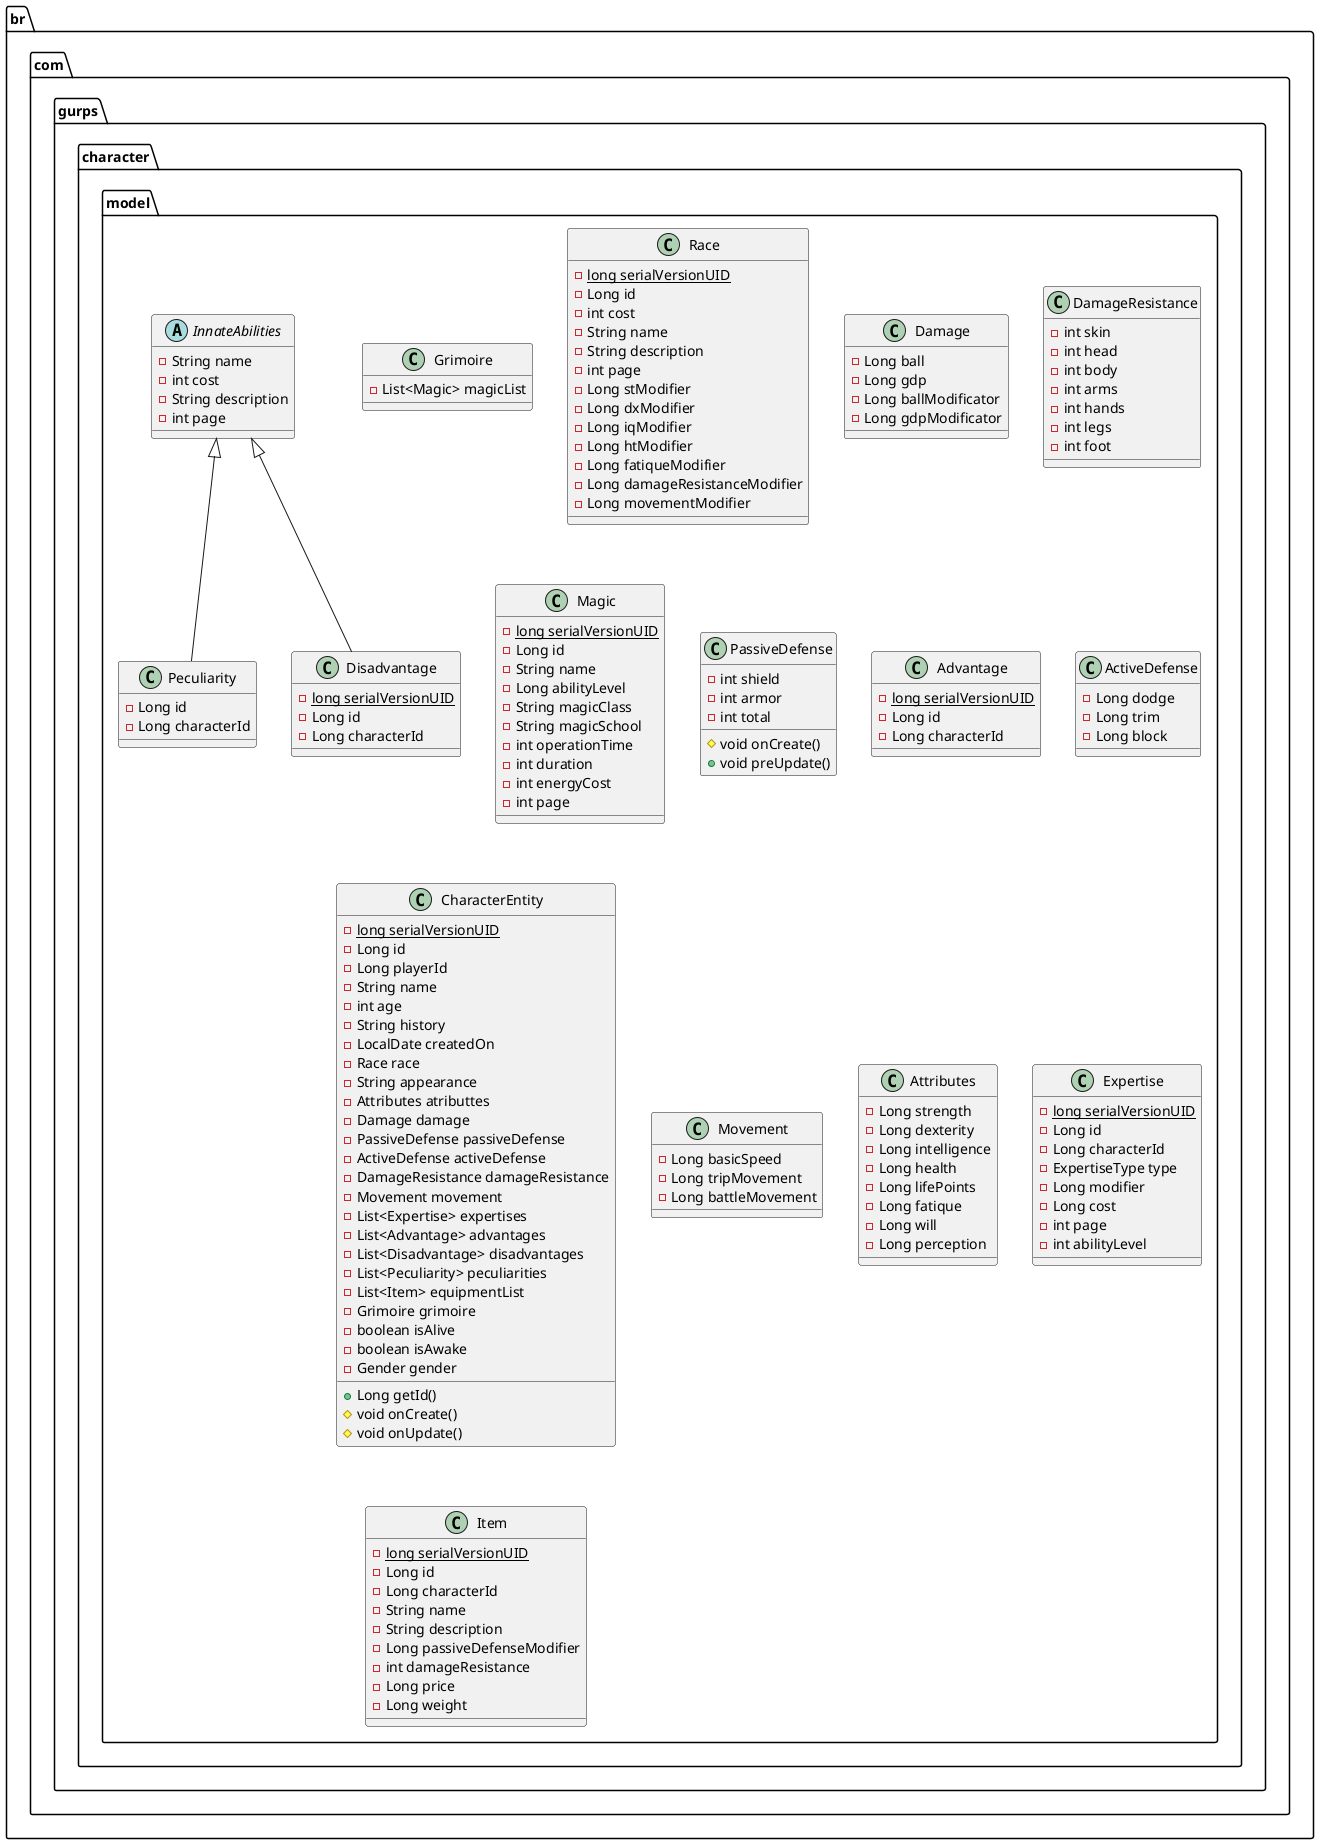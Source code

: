 @startuml
class br.com.gurps.character.model.Grimoire {
- List<Magic> magicList
}
class br.com.gurps.character.model.Race {
- {static} long serialVersionUID
- Long id
- int cost
- String name
- String description
- int page
- Long stModifier
- Long dxModifier
- Long iqModifier
- Long htModifier
- Long fatiqueModifier
- Long damageResistanceModifier
- Long movementModifier
}
class br.com.gurps.character.model.Peculiarity {
- Long id
- Long characterId
}
class br.com.gurps.character.model.Damage {
- Long ball
- Long gdp
- Long ballModificator
- Long gdpModificator
}
class br.com.gurps.character.model.DamageResistance {
- int skin
- int head
- int body
- int arms
- int hands
- int legs
- int foot
}
class br.com.gurps.character.model.Magic {
- {static} long serialVersionUID
- Long id
- String name
- Long abilityLevel
- String magicClass
- String magicSchool
- int operationTime
- int duration
- int energyCost
- int page
}
class br.com.gurps.character.model.PassiveDefense {
- int shield
- int armor
- int total
# void onCreate()
+ void preUpdate()
}
abstract class br.com.gurps.character.model.InnateAbilities {
- String name
- int cost
- String description
- int page
}
class br.com.gurps.character.model.Disadvantage {
- {static} long serialVersionUID
- Long id
- Long characterId
}
class br.com.gurps.character.model.Advantage {
- {static} long serialVersionUID
- Long id
- Long characterId
}
class br.com.gurps.character.model.ActiveDefense {
- Long dodge
- Long trim
- Long block
}
class br.com.gurps.character.model.CharacterEntity {
- {static} long serialVersionUID
- Long id
- Long playerId
- String name
- int age
- String history
- LocalDate createdOn
- Race race
- String appearance
- Attributes atributtes
- Damage damage
- PassiveDefense passiveDefense
- ActiveDefense activeDefense
- DamageResistance damageResistance
- Movement movement
- List<Expertise> expertises
- List<Advantage> advantages
- List<Disadvantage> disadvantages
- List<Peculiarity> peculiarities
- List<Item> equipmentList
- Grimoire grimoire
- boolean isAlive
- boolean isAwake
- Gender gender
+ Long getId()
# void onCreate()
# void onUpdate()
}
class br.com.gurps.character.model.Movement {
- Long basicSpeed
- Long tripMovement
- Long battleMovement
}
class br.com.gurps.character.model.Attributes {
- Long strength
- Long dexterity
- Long intelligence
- Long health
- Long lifePoints
- Long fatique
- Long will
- Long perception
}
class br.com.gurps.character.model.Expertise {
- {static} long serialVersionUID
- Long id
- Long characterId
- ExpertiseType type
- Long modifier
- Long cost
- int page
- int abilityLevel
}
class br.com.gurps.character.model.Item {
- {static} long serialVersionUID
- Long id
- Long characterId
- String name
- String description
- Long passiveDefenseModifier
- int damageResistance
- Long price
- Long weight
}

br.com.gurps.character.model.InnateAbilities <|-- br.com.gurps.character.model.Peculiarity
br.com.gurps.character.model.InnateAbilities <|-- br.com.gurps.character.model.Disadvantage


@enduml